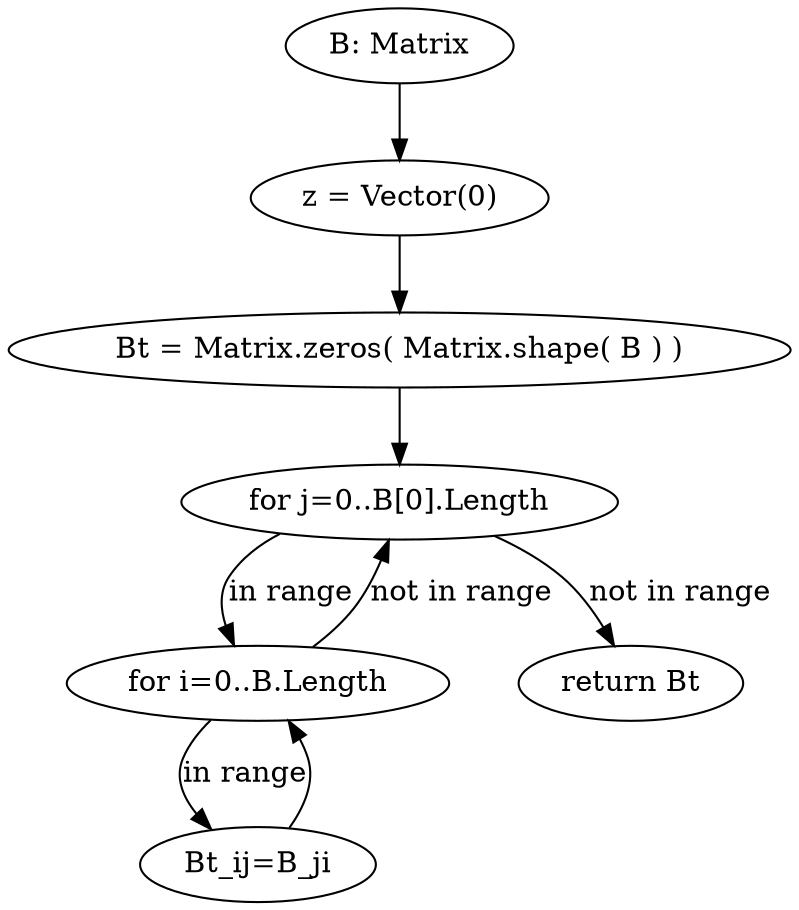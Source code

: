 digraph G {
   INP [label="B: Matrix"]
   SET1 [label="z = Vector(0)"]
   SET2 [label="Bt = Matrix.zeros( Matrix.shape( B ) )"]
   FOR_INN [label="for i=0..B.Length"]
   FOR_EXT [label="for j=0..B[0].Length"]
   SET [label="Bt_ij=B_ji"]
   RET [label="return Bt"]

   INP -> SET1 -> SET2 -> FOR_EXT 
   FOR_EXT -> FOR_INN [label="in range"]
   FOR_EXT -> RET [label="not in range"]
   FOR_INN -> SET [label="in range"]
   FOR_INN -> FOR_EXT [label="not in range"]
   SET -> FOR_INN
    
}